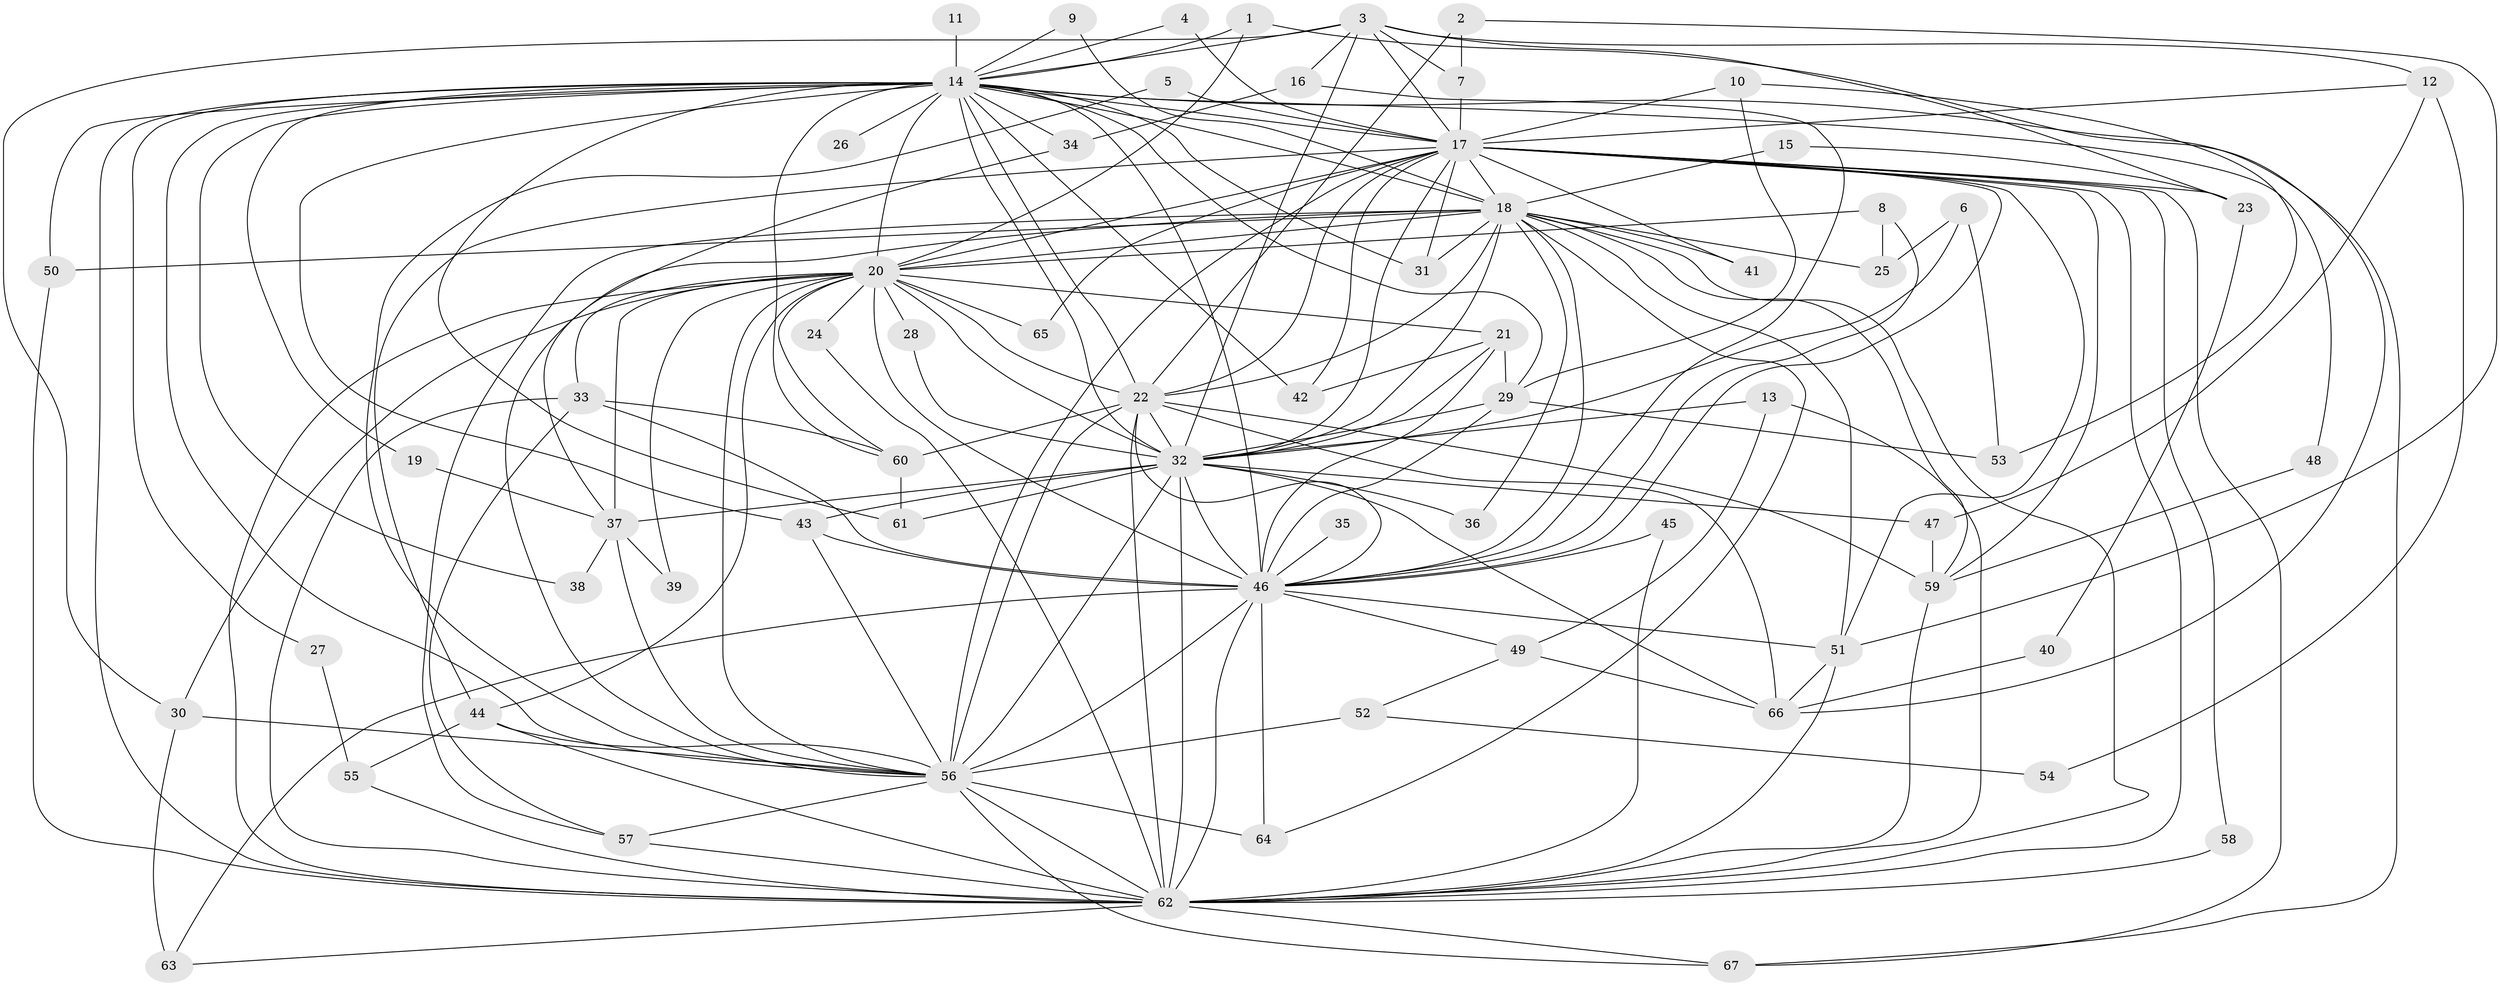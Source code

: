 // original degree distribution, {22: 0.007518796992481203, 15: 0.007518796992481203, 24: 0.015037593984962405, 30: 0.015037593984962405, 26: 0.015037593984962405, 33: 0.007518796992481203, 16: 0.007518796992481203, 5: 0.03759398496240601, 6: 0.03007518796992481, 4: 0.05263157894736842, 2: 0.5413533834586466, 8: 0.015037593984962405, 3: 0.24812030075187969}
// Generated by graph-tools (version 1.1) at 2025/36/03/04/25 23:36:18]
// undirected, 67 vertices, 183 edges
graph export_dot {
  node [color=gray90,style=filled];
  1;
  2;
  3;
  4;
  5;
  6;
  7;
  8;
  9;
  10;
  11;
  12;
  13;
  14;
  15;
  16;
  17;
  18;
  19;
  20;
  21;
  22;
  23;
  24;
  25;
  26;
  27;
  28;
  29;
  30;
  31;
  32;
  33;
  34;
  35;
  36;
  37;
  38;
  39;
  40;
  41;
  42;
  43;
  44;
  45;
  46;
  47;
  48;
  49;
  50;
  51;
  52;
  53;
  54;
  55;
  56;
  57;
  58;
  59;
  60;
  61;
  62;
  63;
  64;
  65;
  66;
  67;
  1 -- 14 [weight=1.0];
  1 -- 20 [weight=1.0];
  1 -- 66 [weight=1.0];
  2 -- 7 [weight=1.0];
  2 -- 22 [weight=1.0];
  2 -- 51 [weight=1.0];
  3 -- 7 [weight=1.0];
  3 -- 12 [weight=1.0];
  3 -- 14 [weight=1.0];
  3 -- 16 [weight=1.0];
  3 -- 17 [weight=1.0];
  3 -- 23 [weight=1.0];
  3 -- 30 [weight=1.0];
  3 -- 32 [weight=1.0];
  4 -- 14 [weight=1.0];
  4 -- 17 [weight=1.0];
  5 -- 17 [weight=1.0];
  5 -- 56 [weight=1.0];
  6 -- 25 [weight=1.0];
  6 -- 32 [weight=1.0];
  6 -- 53 [weight=1.0];
  7 -- 17 [weight=1.0];
  8 -- 20 [weight=1.0];
  8 -- 25 [weight=1.0];
  8 -- 46 [weight=1.0];
  9 -- 14 [weight=1.0];
  9 -- 18 [weight=1.0];
  10 -- 17 [weight=1.0];
  10 -- 29 [weight=1.0];
  10 -- 53 [weight=1.0];
  11 -- 14 [weight=1.0];
  12 -- 17 [weight=2.0];
  12 -- 47 [weight=1.0];
  12 -- 54 [weight=1.0];
  13 -- 32 [weight=1.0];
  13 -- 49 [weight=1.0];
  13 -- 62 [weight=1.0];
  14 -- 17 [weight=1.0];
  14 -- 18 [weight=1.0];
  14 -- 19 [weight=1.0];
  14 -- 20 [weight=2.0];
  14 -- 22 [weight=1.0];
  14 -- 26 [weight=1.0];
  14 -- 27 [weight=1.0];
  14 -- 29 [weight=1.0];
  14 -- 31 [weight=1.0];
  14 -- 32 [weight=2.0];
  14 -- 34 [weight=1.0];
  14 -- 38 [weight=1.0];
  14 -- 42 [weight=2.0];
  14 -- 43 [weight=1.0];
  14 -- 46 [weight=1.0];
  14 -- 48 [weight=1.0];
  14 -- 50 [weight=1.0];
  14 -- 56 [weight=1.0];
  14 -- 60 [weight=1.0];
  14 -- 61 [weight=1.0];
  14 -- 62 [weight=1.0];
  14 -- 67 [weight=1.0];
  15 -- 18 [weight=1.0];
  15 -- 23 [weight=1.0];
  16 -- 34 [weight=1.0];
  16 -- 46 [weight=1.0];
  17 -- 18 [weight=1.0];
  17 -- 20 [weight=2.0];
  17 -- 22 [weight=1.0];
  17 -- 23 [weight=2.0];
  17 -- 31 [weight=1.0];
  17 -- 32 [weight=2.0];
  17 -- 41 [weight=1.0];
  17 -- 42 [weight=1.0];
  17 -- 44 [weight=1.0];
  17 -- 46 [weight=1.0];
  17 -- 51 [weight=1.0];
  17 -- 56 [weight=2.0];
  17 -- 58 [weight=1.0];
  17 -- 59 [weight=2.0];
  17 -- 62 [weight=1.0];
  17 -- 65 [weight=1.0];
  17 -- 67 [weight=1.0];
  18 -- 20 [weight=2.0];
  18 -- 22 [weight=2.0];
  18 -- 25 [weight=1.0];
  18 -- 31 [weight=1.0];
  18 -- 32 [weight=2.0];
  18 -- 36 [weight=2.0];
  18 -- 41 [weight=1.0];
  18 -- 46 [weight=1.0];
  18 -- 50 [weight=1.0];
  18 -- 51 [weight=1.0];
  18 -- 56 [weight=2.0];
  18 -- 57 [weight=1.0];
  18 -- 59 [weight=1.0];
  18 -- 62 [weight=3.0];
  18 -- 64 [weight=1.0];
  19 -- 37 [weight=1.0];
  20 -- 21 [weight=1.0];
  20 -- 22 [weight=2.0];
  20 -- 24 [weight=2.0];
  20 -- 28 [weight=2.0];
  20 -- 30 [weight=1.0];
  20 -- 32 [weight=4.0];
  20 -- 33 [weight=1.0];
  20 -- 37 [weight=3.0];
  20 -- 39 [weight=2.0];
  20 -- 44 [weight=1.0];
  20 -- 46 [weight=3.0];
  20 -- 56 [weight=2.0];
  20 -- 60 [weight=1.0];
  20 -- 62 [weight=2.0];
  20 -- 65 [weight=1.0];
  21 -- 29 [weight=1.0];
  21 -- 32 [weight=1.0];
  21 -- 42 [weight=1.0];
  21 -- 46 [weight=1.0];
  22 -- 32 [weight=1.0];
  22 -- 46 [weight=1.0];
  22 -- 56 [weight=2.0];
  22 -- 59 [weight=1.0];
  22 -- 60 [weight=1.0];
  22 -- 62 [weight=1.0];
  22 -- 66 [weight=1.0];
  23 -- 40 [weight=1.0];
  24 -- 62 [weight=1.0];
  27 -- 55 [weight=1.0];
  28 -- 32 [weight=1.0];
  29 -- 32 [weight=1.0];
  29 -- 46 [weight=1.0];
  29 -- 53 [weight=1.0];
  30 -- 56 [weight=1.0];
  30 -- 63 [weight=1.0];
  32 -- 36 [weight=1.0];
  32 -- 37 [weight=1.0];
  32 -- 43 [weight=1.0];
  32 -- 46 [weight=2.0];
  32 -- 47 [weight=1.0];
  32 -- 56 [weight=3.0];
  32 -- 61 [weight=1.0];
  32 -- 62 [weight=2.0];
  32 -- 66 [weight=1.0];
  33 -- 46 [weight=1.0];
  33 -- 57 [weight=1.0];
  33 -- 60 [weight=1.0];
  33 -- 62 [weight=1.0];
  34 -- 37 [weight=1.0];
  35 -- 46 [weight=1.0];
  37 -- 38 [weight=1.0];
  37 -- 39 [weight=1.0];
  37 -- 56 [weight=1.0];
  40 -- 66 [weight=1.0];
  43 -- 46 [weight=1.0];
  43 -- 56 [weight=1.0];
  44 -- 55 [weight=1.0];
  44 -- 56 [weight=1.0];
  44 -- 62 [weight=1.0];
  45 -- 46 [weight=1.0];
  45 -- 62 [weight=1.0];
  46 -- 49 [weight=1.0];
  46 -- 51 [weight=1.0];
  46 -- 56 [weight=1.0];
  46 -- 62 [weight=1.0];
  46 -- 63 [weight=1.0];
  46 -- 64 [weight=1.0];
  47 -- 59 [weight=1.0];
  48 -- 59 [weight=1.0];
  49 -- 52 [weight=1.0];
  49 -- 66 [weight=1.0];
  50 -- 62 [weight=1.0];
  51 -- 62 [weight=1.0];
  51 -- 66 [weight=1.0];
  52 -- 54 [weight=1.0];
  52 -- 56 [weight=2.0];
  55 -- 62 [weight=2.0];
  56 -- 57 [weight=1.0];
  56 -- 62 [weight=1.0];
  56 -- 64 [weight=1.0];
  56 -- 67 [weight=1.0];
  57 -- 62 [weight=1.0];
  58 -- 62 [weight=1.0];
  59 -- 62 [weight=1.0];
  60 -- 61 [weight=1.0];
  62 -- 63 [weight=1.0];
  62 -- 67 [weight=1.0];
}
